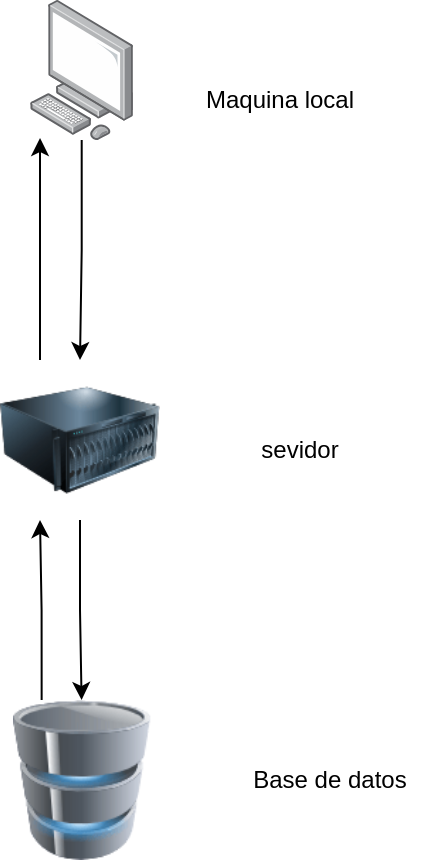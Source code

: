 <mxfile version="14.8.6" type="github">
  <diagram id="5Tzz0ClDsgKRyRQ-VX9l" name="Page-1">
    <mxGraphModel dx="868" dy="468" grid="1" gridSize="10" guides="1" tooltips="1" connect="1" arrows="1" fold="1" page="1" pageScale="1" pageWidth="850" pageHeight="1100" math="0" shadow="0">
      <root>
        <mxCell id="0" />
        <mxCell id="1" parent="0" />
        <mxCell id="WT9n3xnApJSwY2eI3wik-4" value="" style="edgeStyle=orthogonalEdgeStyle;rounded=0;orthogonalLoop=1;jettySize=auto;html=1;" edge="1" parent="1" source="WT9n3xnApJSwY2eI3wik-1" target="WT9n3xnApJSwY2eI3wik-2">
          <mxGeometry relative="1" as="geometry" />
        </mxCell>
        <mxCell id="WT9n3xnApJSwY2eI3wik-1" value="" style="points=[];aspect=fixed;html=1;align=center;shadow=0;dashed=0;image;image=img/lib/allied_telesis/computer_and_terminals/Personal_Computer.svg;" vertex="1" parent="1">
          <mxGeometry x="360" y="110" width="51.65" height="70" as="geometry" />
        </mxCell>
        <mxCell id="WT9n3xnApJSwY2eI3wik-8" style="edgeStyle=orthogonalEdgeStyle;rounded=0;orthogonalLoop=1;jettySize=auto;html=1;" edge="1" parent="1" source="WT9n3xnApJSwY2eI3wik-2" target="WT9n3xnApJSwY2eI3wik-3">
          <mxGeometry relative="1" as="geometry" />
        </mxCell>
        <mxCell id="WT9n3xnApJSwY2eI3wik-10" style="edgeStyle=orthogonalEdgeStyle;rounded=0;orthogonalLoop=1;jettySize=auto;html=1;exitX=0.25;exitY=0;exitDx=0;exitDy=0;entryX=0.097;entryY=0.986;entryDx=0;entryDy=0;entryPerimeter=0;" edge="1" parent="1" source="WT9n3xnApJSwY2eI3wik-2" target="WT9n3xnApJSwY2eI3wik-1">
          <mxGeometry relative="1" as="geometry" />
        </mxCell>
        <mxCell id="WT9n3xnApJSwY2eI3wik-2" value="" style="image;html=1;image=img/lib/clip_art/computers/Server_128x128.png" vertex="1" parent="1">
          <mxGeometry x="345" y="290" width="80" height="80" as="geometry" />
        </mxCell>
        <mxCell id="WT9n3xnApJSwY2eI3wik-9" style="edgeStyle=orthogonalEdgeStyle;rounded=0;orthogonalLoop=1;jettySize=auto;html=1;exitX=0.25;exitY=0;exitDx=0;exitDy=0;entryX=0.25;entryY=1;entryDx=0;entryDy=0;" edge="1" parent="1" source="WT9n3xnApJSwY2eI3wik-3" target="WT9n3xnApJSwY2eI3wik-2">
          <mxGeometry relative="1" as="geometry" />
        </mxCell>
        <mxCell id="WT9n3xnApJSwY2eI3wik-3" value="" style="image;html=1;image=img/lib/clip_art/computers/Database_128x128.png" vertex="1" parent="1">
          <mxGeometry x="345.83" y="460" width="80" height="80" as="geometry" />
        </mxCell>
        <mxCell id="WT9n3xnApJSwY2eI3wik-11" value="Maquina local" style="text;html=1;strokeColor=none;fillColor=none;align=center;verticalAlign=middle;whiteSpace=wrap;rounded=0;" vertex="1" parent="1">
          <mxGeometry x="440" y="140" width="90" height="40" as="geometry" />
        </mxCell>
        <mxCell id="WT9n3xnApJSwY2eI3wik-12" value="sevidor" style="text;html=1;strokeColor=none;fillColor=none;align=center;verticalAlign=middle;whiteSpace=wrap;rounded=0;" vertex="1" parent="1">
          <mxGeometry x="450" y="320" width="90" height="30" as="geometry" />
        </mxCell>
        <mxCell id="WT9n3xnApJSwY2eI3wik-13" value="Base de datos" style="text;html=1;strokeColor=none;fillColor=none;align=center;verticalAlign=middle;whiteSpace=wrap;rounded=0;" vertex="1" parent="1">
          <mxGeometry x="460" y="490" width="100" height="20" as="geometry" />
        </mxCell>
      </root>
    </mxGraphModel>
  </diagram>
</mxfile>
